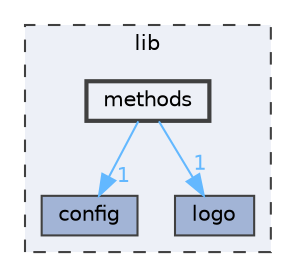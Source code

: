 digraph "lib/methods"
{
 // LATEX_PDF_SIZE
  bgcolor="transparent";
  edge [fontname=Helvetica,fontsize=10,labelfontname=Helvetica,labelfontsize=10];
  node [fontname=Helvetica,fontsize=10,shape=box,height=0.2,width=0.4];
  compound=true
  subgraph clusterdir_97aefd0d527b934f1d99a682da8fe6a9 {
    graph [ bgcolor="#edf0f7", pencolor="grey25", label="lib", fontname=Helvetica,fontsize=10 style="filled,dashed", URL="dir_97aefd0d527b934f1d99a682da8fe6a9.html",tooltip=""]
  dir_10e48b983f378c59dcd859736018b16d [label="config", fillcolor="#a2b4d6", color="grey25", style="filled", URL="dir_10e48b983f378c59dcd859736018b16d.html",tooltip=""];
  dir_8fd9a3cef201c53b7b34b8e5cc94a3b0 [label="logo", fillcolor="#a2b4d6", color="grey25", style="filled", URL="dir_8fd9a3cef201c53b7b34b8e5cc94a3b0.html",tooltip=""];
  dir_1649163eabf29fab45911bfea96fcd56 [label="methods", fillcolor="#edf0f7", color="grey25", style="filled,bold", URL="dir_1649163eabf29fab45911bfea96fcd56.html",tooltip=""];
  }
  dir_1649163eabf29fab45911bfea96fcd56->dir_10e48b983f378c59dcd859736018b16d [headlabel="1", labeldistance=1.5 headhref="dir_000004_000000.html" href="dir_000004_000000.html" color="steelblue1" fontcolor="steelblue1"];
  dir_1649163eabf29fab45911bfea96fcd56->dir_8fd9a3cef201c53b7b34b8e5cc94a3b0 [headlabel="1", labeldistance=1.5 headhref="dir_000004_000003.html" href="dir_000004_000003.html" color="steelblue1" fontcolor="steelblue1"];
}
